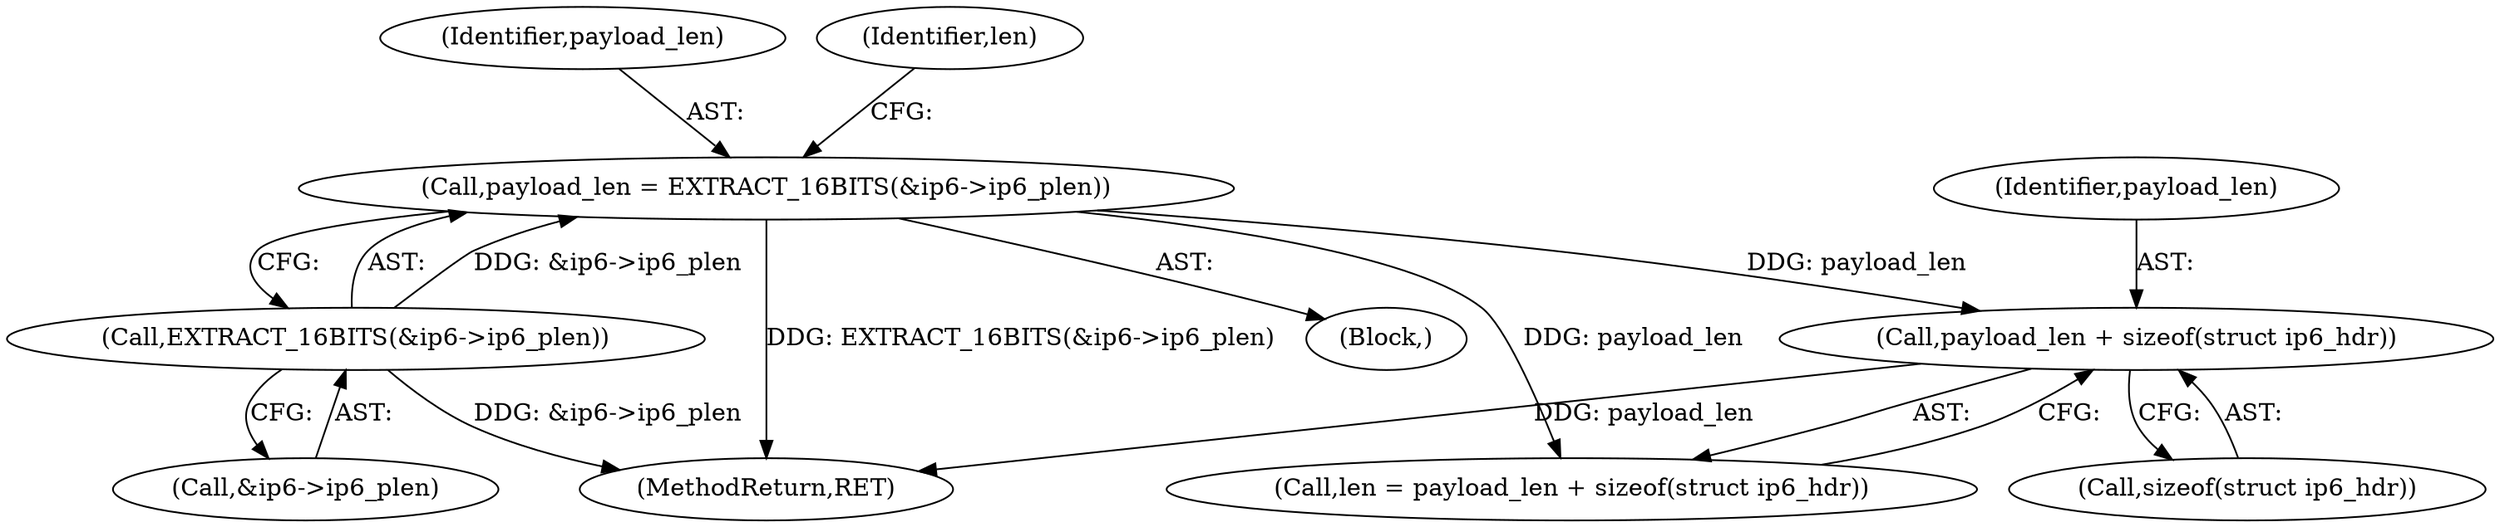 digraph "0_tcpdump_66df248b49095c261138b5a5e34d341a6bf9ac7f@API" {
"1000175" [label="(Call,payload_len + sizeof(struct ip6_hdr))"];
"1000166" [label="(Call,payload_len = EXTRACT_16BITS(&ip6->ip6_plen))"];
"1000168" [label="(Call,EXTRACT_16BITS(&ip6->ip6_plen))"];
"1000169" [label="(Call,&ip6->ip6_plen)"];
"1000168" [label="(Call,EXTRACT_16BITS(&ip6->ip6_plen))"];
"1000109" [label="(Block,)"];
"1000175" [label="(Call,payload_len + sizeof(struct ip6_hdr))"];
"1000167" [label="(Identifier,payload_len)"];
"1000166" [label="(Call,payload_len = EXTRACT_16BITS(&ip6->ip6_plen))"];
"1000173" [label="(Call,len = payload_len + sizeof(struct ip6_hdr))"];
"1000177" [label="(Call,sizeof(struct ip6_hdr))"];
"1000176" [label="(Identifier,payload_len)"];
"1000174" [label="(Identifier,len)"];
"1000633" [label="(MethodReturn,RET)"];
"1000175" -> "1000173"  [label="AST: "];
"1000175" -> "1000177"  [label="CFG: "];
"1000176" -> "1000175"  [label="AST: "];
"1000177" -> "1000175"  [label="AST: "];
"1000173" -> "1000175"  [label="CFG: "];
"1000175" -> "1000633"  [label="DDG: payload_len"];
"1000166" -> "1000175"  [label="DDG: payload_len"];
"1000166" -> "1000109"  [label="AST: "];
"1000166" -> "1000168"  [label="CFG: "];
"1000167" -> "1000166"  [label="AST: "];
"1000168" -> "1000166"  [label="AST: "];
"1000174" -> "1000166"  [label="CFG: "];
"1000166" -> "1000633"  [label="DDG: EXTRACT_16BITS(&ip6->ip6_plen)"];
"1000168" -> "1000166"  [label="DDG: &ip6->ip6_plen"];
"1000166" -> "1000173"  [label="DDG: payload_len"];
"1000168" -> "1000169"  [label="CFG: "];
"1000169" -> "1000168"  [label="AST: "];
"1000168" -> "1000633"  [label="DDG: &ip6->ip6_plen"];
}
